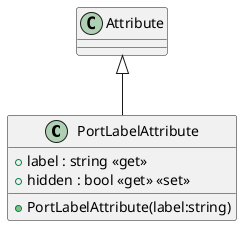 @startuml
class PortLabelAttribute {
    + PortLabelAttribute(label:string)
    + label : string <<get>>
    + hidden : bool <<get>> <<set>>
}
Attribute <|-- PortLabelAttribute
@enduml
